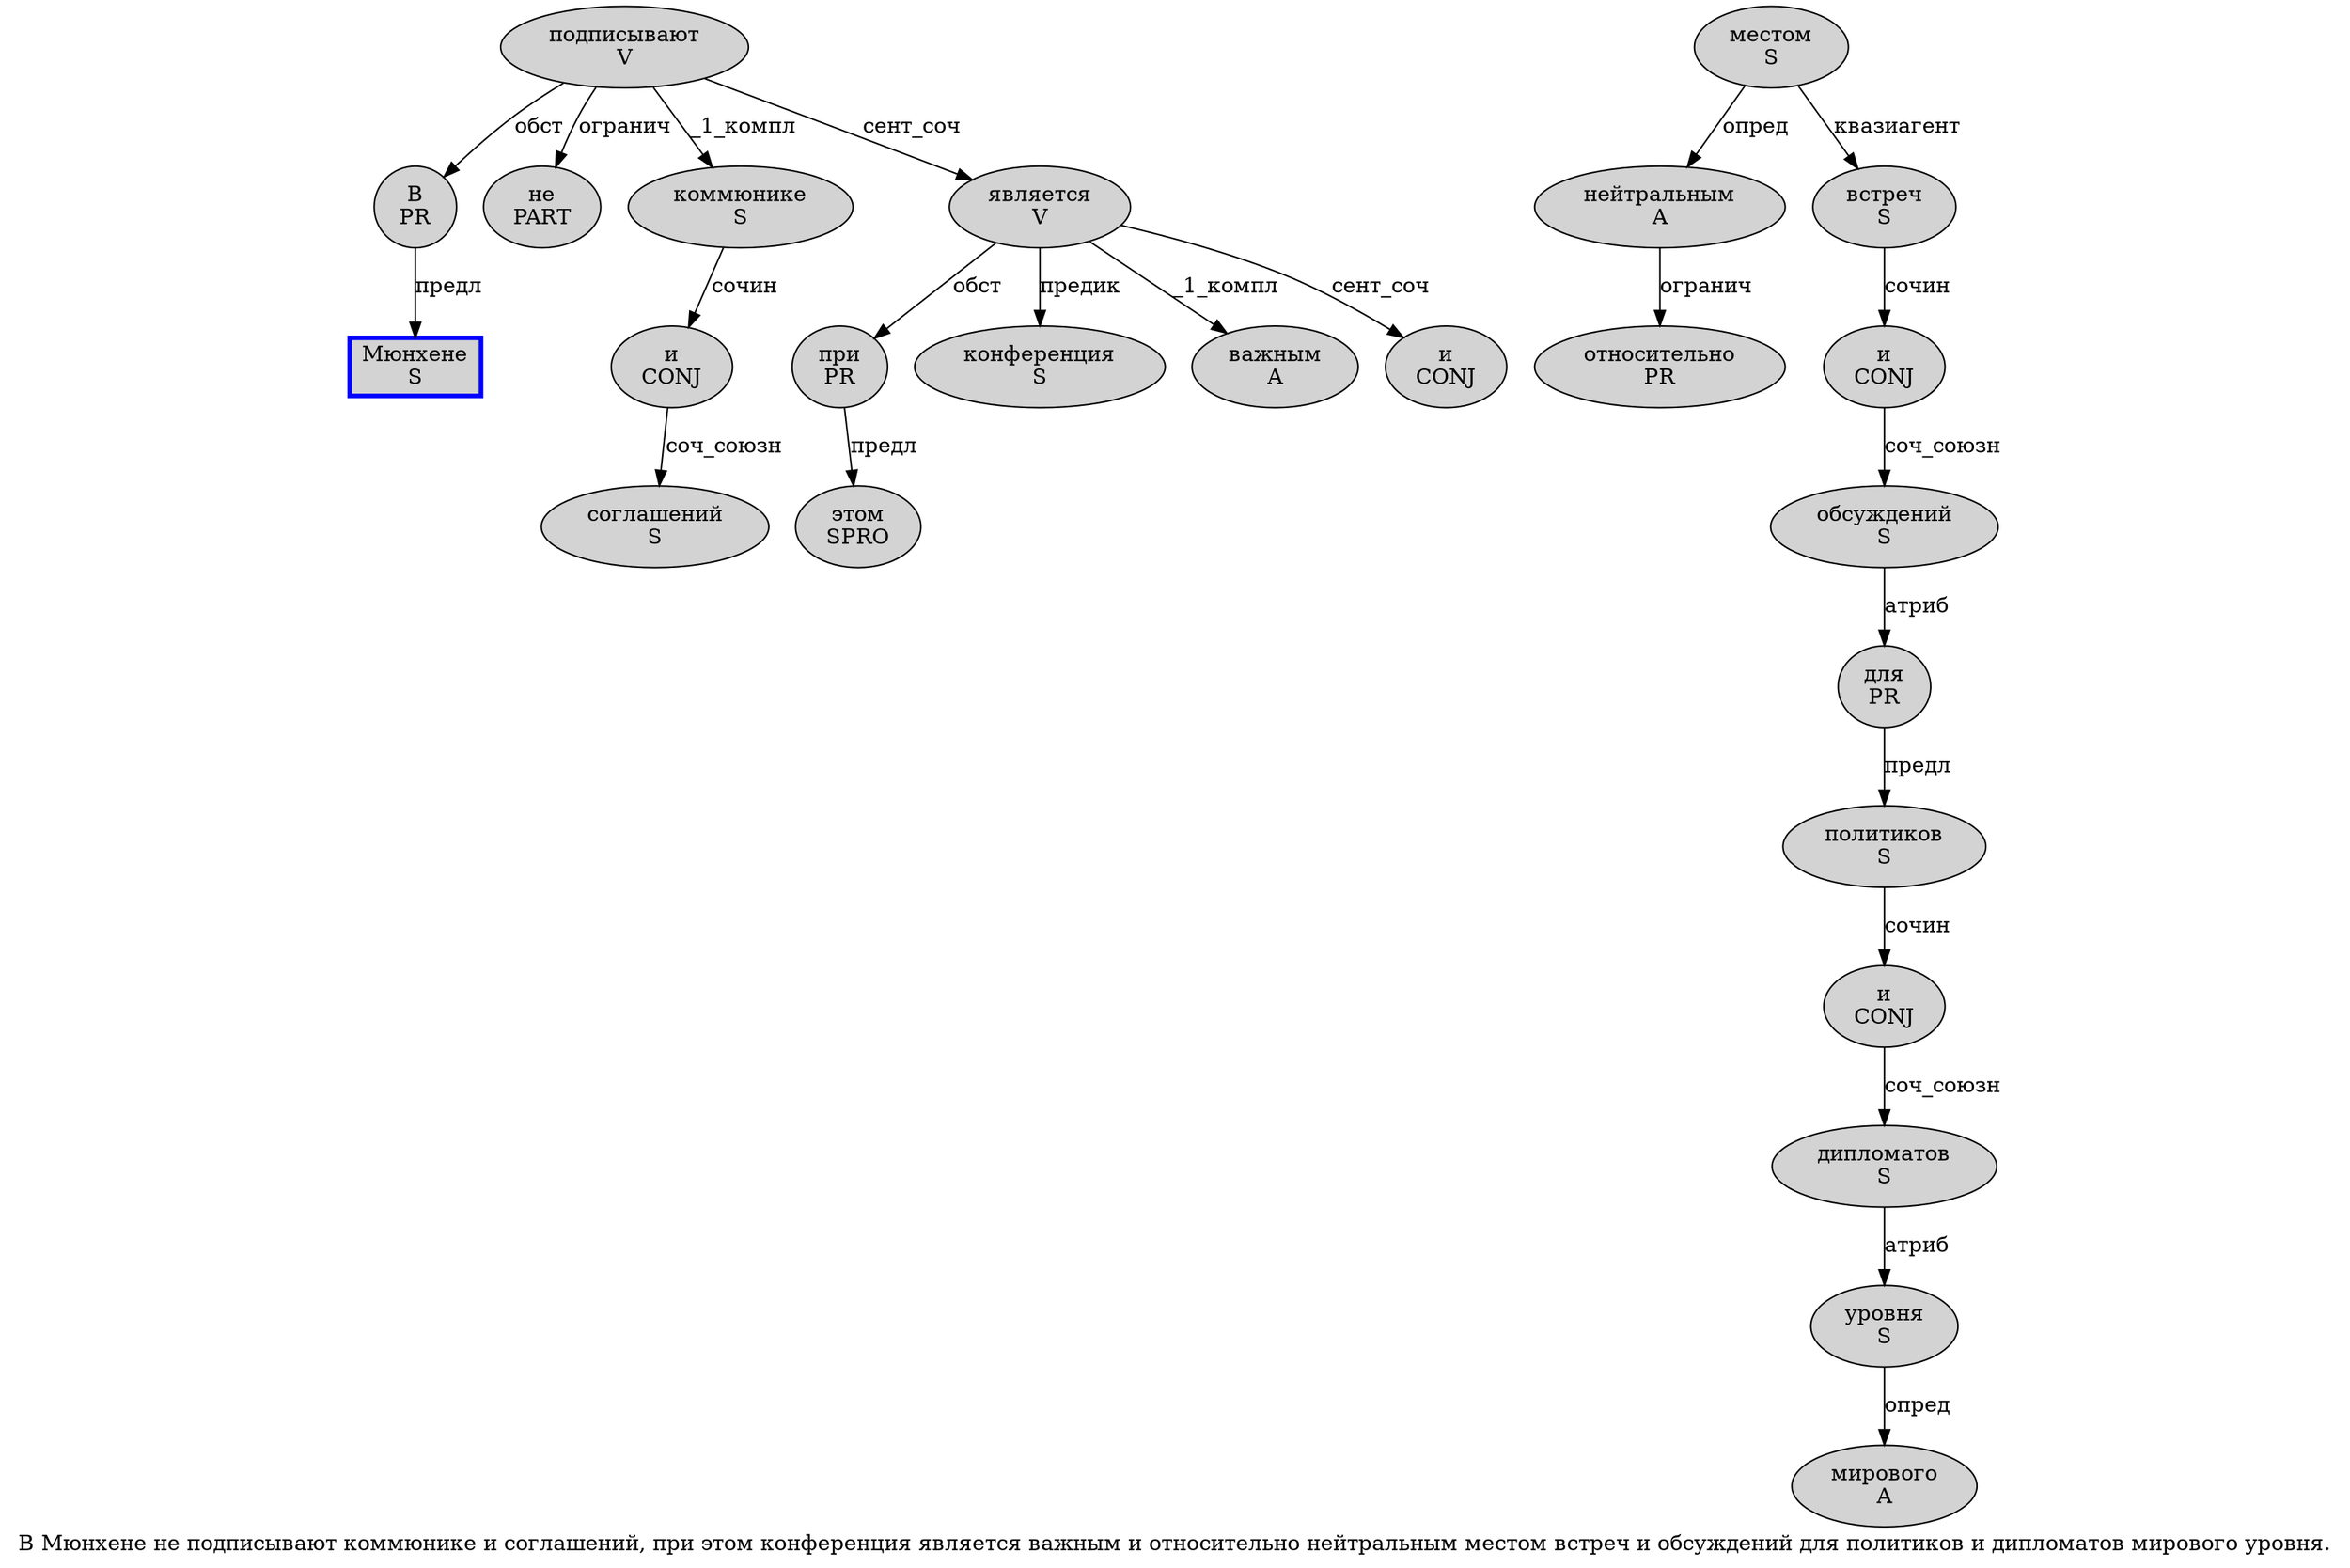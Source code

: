 digraph SENTENCE_206 {
	graph [label="В Мюнхене не подписывают коммюнике и соглашений, при этом конференция является важным и относительно нейтральным местом встреч и обсуждений для политиков и дипломатов мирового уровня."]
	node [style=filled]
		0 [label="В
PR" color="" fillcolor=lightgray penwidth=1 shape=ellipse]
		1 [label="Мюнхене
S" color=blue fillcolor=lightgray penwidth=3 shape=box]
		2 [label="не
PART" color="" fillcolor=lightgray penwidth=1 shape=ellipse]
		3 [label="подписывают
V" color="" fillcolor=lightgray penwidth=1 shape=ellipse]
		4 [label="коммюнике
S" color="" fillcolor=lightgray penwidth=1 shape=ellipse]
		5 [label="и
CONJ" color="" fillcolor=lightgray penwidth=1 shape=ellipse]
		6 [label="соглашений
S" color="" fillcolor=lightgray penwidth=1 shape=ellipse]
		8 [label="при
PR" color="" fillcolor=lightgray penwidth=1 shape=ellipse]
		9 [label="этом
SPRO" color="" fillcolor=lightgray penwidth=1 shape=ellipse]
		10 [label="конференция
S" color="" fillcolor=lightgray penwidth=1 shape=ellipse]
		11 [label="является
V" color="" fillcolor=lightgray penwidth=1 shape=ellipse]
		12 [label="важным
A" color="" fillcolor=lightgray penwidth=1 shape=ellipse]
		13 [label="и
CONJ" color="" fillcolor=lightgray penwidth=1 shape=ellipse]
		14 [label="относительно
PR" color="" fillcolor=lightgray penwidth=1 shape=ellipse]
		15 [label="нейтральным
A" color="" fillcolor=lightgray penwidth=1 shape=ellipse]
		16 [label="местом
S" color="" fillcolor=lightgray penwidth=1 shape=ellipse]
		17 [label="встреч
S" color="" fillcolor=lightgray penwidth=1 shape=ellipse]
		18 [label="и
CONJ" color="" fillcolor=lightgray penwidth=1 shape=ellipse]
		19 [label="обсуждений
S" color="" fillcolor=lightgray penwidth=1 shape=ellipse]
		20 [label="для
PR" color="" fillcolor=lightgray penwidth=1 shape=ellipse]
		21 [label="политиков
S" color="" fillcolor=lightgray penwidth=1 shape=ellipse]
		22 [label="и
CONJ" color="" fillcolor=lightgray penwidth=1 shape=ellipse]
		23 [label="дипломатов
S" color="" fillcolor=lightgray penwidth=1 shape=ellipse]
		24 [label="мирового
A" color="" fillcolor=lightgray penwidth=1 shape=ellipse]
		25 [label="уровня
S" color="" fillcolor=lightgray penwidth=1 shape=ellipse]
			8 -> 9 [label="предл"]
			20 -> 21 [label="предл"]
			16 -> 15 [label="опред"]
			16 -> 17 [label="квазиагент"]
			3 -> 0 [label="обст"]
			3 -> 2 [label="огранич"]
			3 -> 4 [label="_1_компл"]
			3 -> 11 [label="сент_соч"]
			19 -> 20 [label="атриб"]
			17 -> 18 [label="сочин"]
			22 -> 23 [label="соч_союзн"]
			11 -> 8 [label="обст"]
			11 -> 10 [label="предик"]
			11 -> 12 [label="_1_компл"]
			11 -> 13 [label="сент_соч"]
			4 -> 5 [label="сочин"]
			18 -> 19 [label="соч_союзн"]
			21 -> 22 [label="сочин"]
			25 -> 24 [label="опред"]
			5 -> 6 [label="соч_союзн"]
			0 -> 1 [label="предл"]
			15 -> 14 [label="огранич"]
			23 -> 25 [label="атриб"]
}